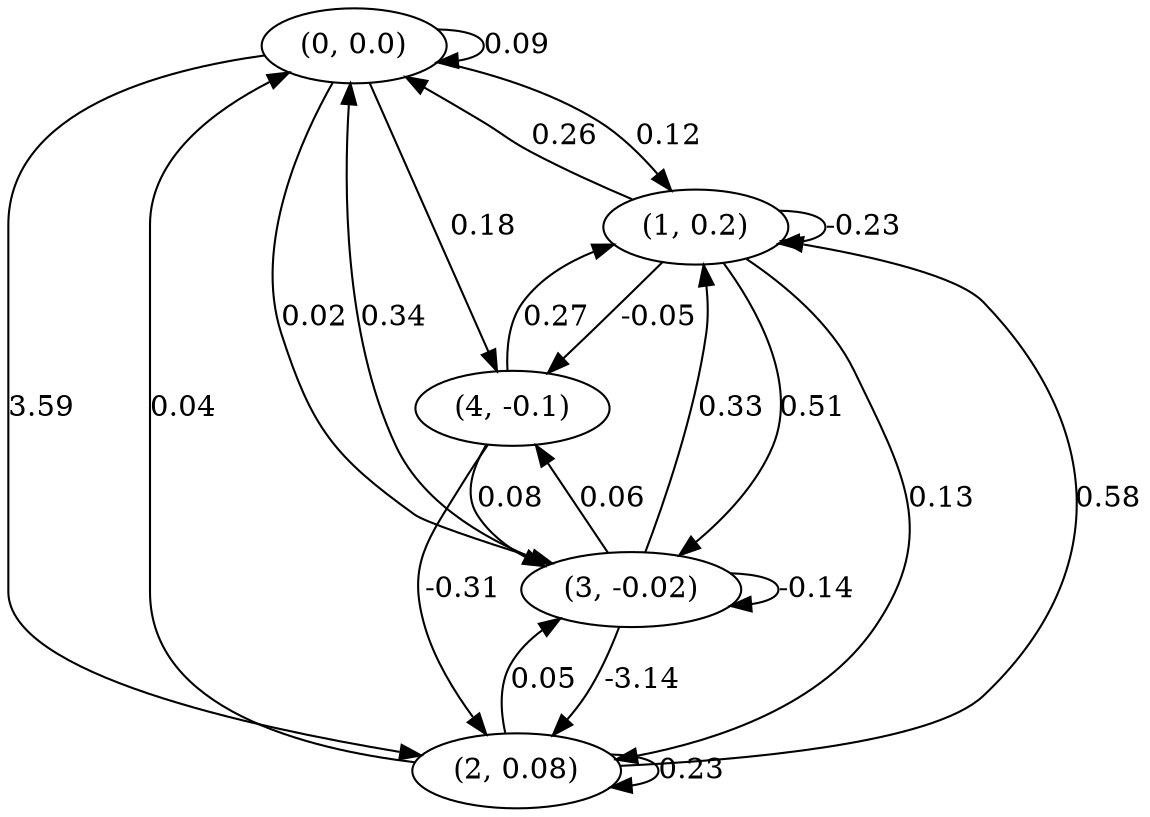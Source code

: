 digraph {
    0 [ label = "(0, 0.0)" ]
    1 [ label = "(1, 0.2)" ]
    2 [ label = "(2, 0.08)" ]
    3 [ label = "(3, -0.02)" ]
    4 [ label = "(4, -0.1)" ]
    0 -> 0 [ label = "0.09" ]
    1 -> 1 [ label = "-0.23" ]
    2 -> 2 [ label = "0.23" ]
    3 -> 3 [ label = "-0.14" ]
    1 -> 0 [ label = "0.26" ]
    2 -> 0 [ label = "0.04" ]
    3 -> 0 [ label = "0.34" ]
    0 -> 1 [ label = "0.12" ]
    2 -> 1 [ label = "0.58" ]
    3 -> 1 [ label = "0.33" ]
    4 -> 1 [ label = "0.27" ]
    0 -> 2 [ label = "3.59" ]
    1 -> 2 [ label = "0.13" ]
    3 -> 2 [ label = "-3.14" ]
    4 -> 2 [ label = "-0.31" ]
    0 -> 3 [ label = "0.02" ]
    1 -> 3 [ label = "0.51" ]
    2 -> 3 [ label = "0.05" ]
    4 -> 3 [ label = "0.08" ]
    0 -> 4 [ label = "0.18" ]
    1 -> 4 [ label = "-0.05" ]
    3 -> 4 [ label = "0.06" ]
}

